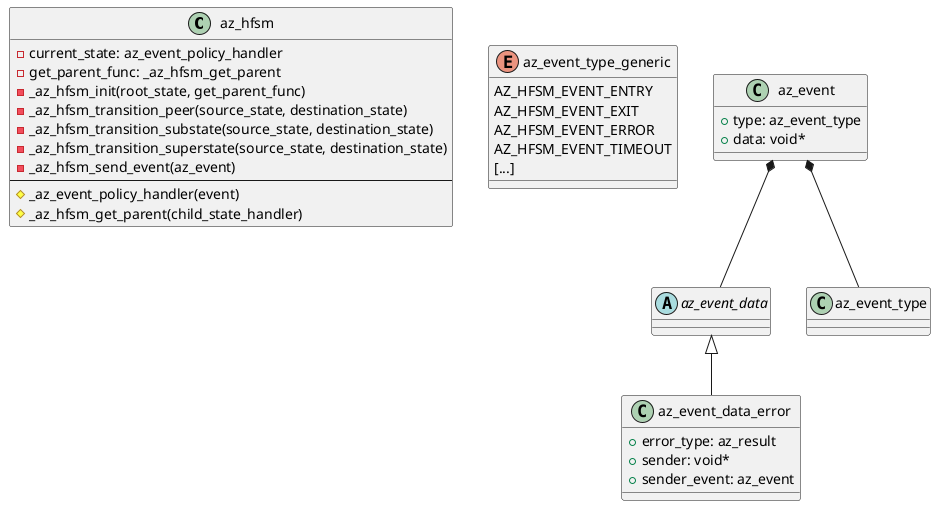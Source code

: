 @startuml

class az_hfsm 
{
    -current_state: az_event_policy_handler
    -get_parent_func: _az_hfsm_get_parent
    -_az_hfsm_init(root_state, get_parent_func)
    -_az_hfsm_transition_peer(source_state, destination_state)
    -_az_hfsm_transition_substate(source_state, destination_state)
    -_az_hfsm_transition_superstate(source_state, destination_state)
    -_az_hfsm_send_event(az_event)
    ---
    #_az_event_policy_handler(event)
    #_az_hfsm_get_parent(child_state_handler)
}

enum az_event_type_generic
{
    AZ_HFSM_EVENT_ENTRY
    AZ_HFSM_EVENT_EXIT
    AZ_HFSM_EVENT_ERROR
    AZ_HFSM_EVENT_TIMEOUT
    [...]
}

class az_event
{
    +type: az_event_type
    +data: void*
}

abstract class az_event_data

class az_event_data_error
{
    +error_type: az_result
    +sender: void*
    +sender_event: az_event
}


az_event *-- az_event_type
az_event *-- az_event_data

az_event_data <|-- az_event_data_error


@enduml
